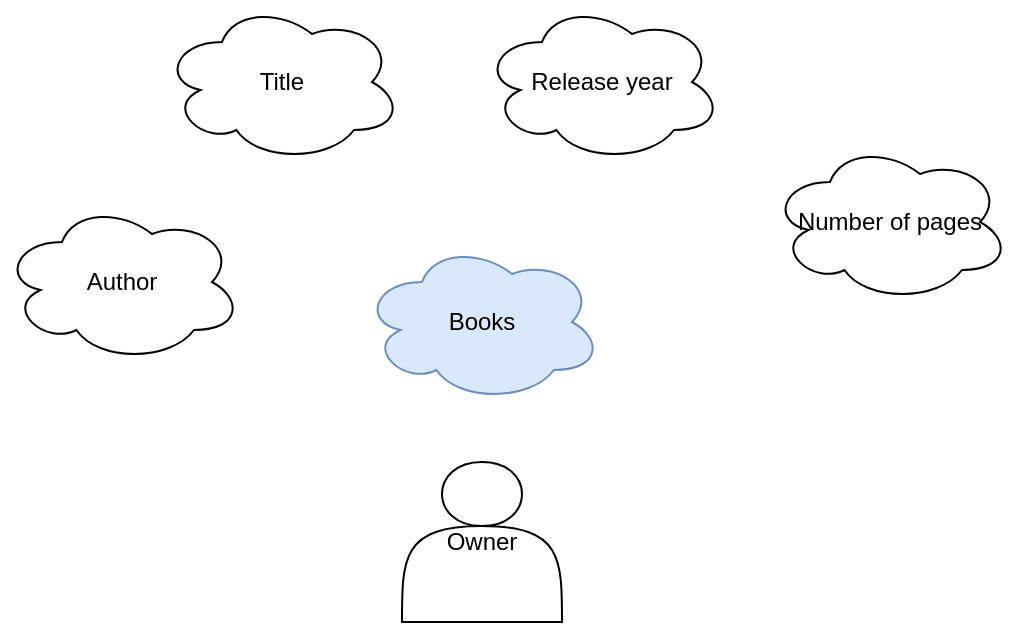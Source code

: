 <mxfile version="15.6.5" type="device"><diagram id="MgfcbaiGsxxUpVx7Gs0d" name="Page-1"><mxGraphModel dx="590" dy="310" grid="1" gridSize="10" guides="1" tooltips="1" connect="1" arrows="1" fold="1" page="1" pageScale="1" pageWidth="827" pageHeight="1169" math="0" shadow="0"><root><mxCell id="0"/><mxCell id="1" parent="0"/><mxCell id="WNIIAxlhdIWAIHTcodgc-1" value="Owner" style="shape=actor;whiteSpace=wrap;html=1;fillColor=default;strokeColor=default;fontColor=default;" parent="1" vertex="1"><mxGeometry x="230" y="240" width="80" height="80" as="geometry"/></mxCell><mxCell id="WNIIAxlhdIWAIHTcodgc-2" value="Books" style="ellipse;shape=cloud;whiteSpace=wrap;html=1;strokeColor=#6c8ebf;fillColor=#dae8fc;fontColor=default;" parent="1" vertex="1"><mxGeometry x="210" y="130" width="120" height="80" as="geometry"/></mxCell><mxCell id="WNIIAxlhdIWAIHTcodgc-3" value="Author" style="ellipse;shape=cloud;whiteSpace=wrap;html=1;fontColor=default;strokeColor=default;fillColor=default;" parent="1" vertex="1"><mxGeometry x="30" y="110" width="120" height="80" as="geometry"/></mxCell><mxCell id="WNIIAxlhdIWAIHTcodgc-4" value="Title" style="ellipse;shape=cloud;whiteSpace=wrap;html=1;fontColor=default;strokeColor=default;fillColor=default;" parent="1" vertex="1"><mxGeometry x="110" y="10" width="120" height="80" as="geometry"/></mxCell><mxCell id="WNIIAxlhdIWAIHTcodgc-5" value="Release year" style="ellipse;shape=cloud;whiteSpace=wrap;html=1;fontColor=default;strokeColor=default;fillColor=default;" parent="1" vertex="1"><mxGeometry x="270" y="10" width="120" height="80" as="geometry"/></mxCell><mxCell id="WNIIAxlhdIWAIHTcodgc-6" value="Number of pages" style="ellipse;shape=cloud;whiteSpace=wrap;html=1;fontColor=default;strokeColor=default;fillColor=default;" parent="1" vertex="1"><mxGeometry x="414" y="80" width="120" height="80" as="geometry"/></mxCell></root></mxGraphModel></diagram></mxfile>